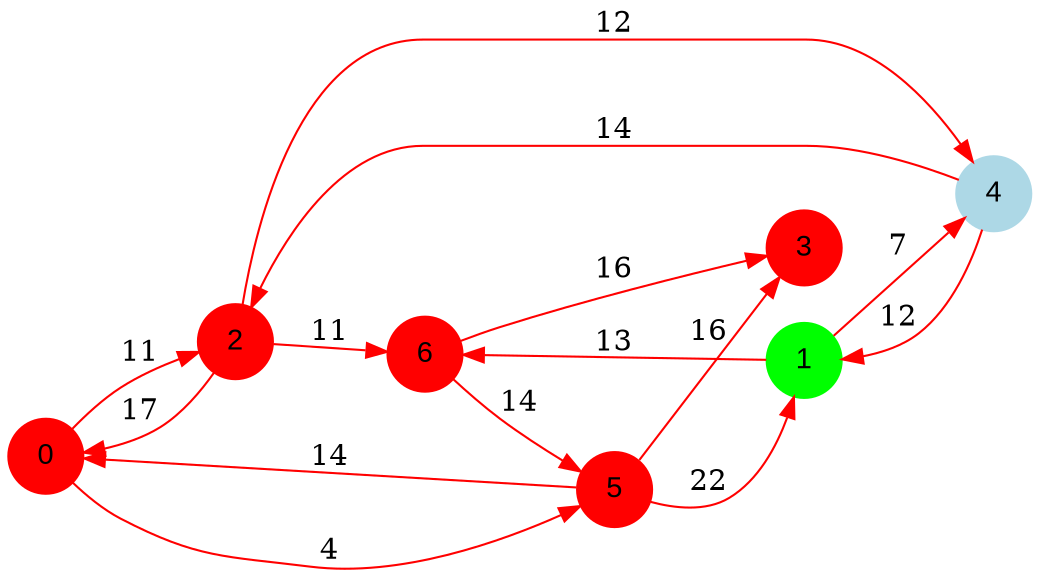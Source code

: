 digraph graphe {
rankdir = LR;
edge [color=red];
0 [fontname="Arial", shape = circle, color=red, style=filled];
1 [fontname="Arial", shape = circle, color=green, style=filled];
2 [fontname="Arial", shape = circle, color=red, style=filled];
3 [fontname="Arial", shape = circle, color=red, style=filled];
4 [fontname="Arial", shape = circle, color=lightblue, style=filled];
5 [fontname="Arial", shape = circle, color=red, style=filled];
6 [fontname="Arial", shape = circle, color=red, style=filled];
	0 -> 2 [label = "11"];
	0 -> 5 [label = "4"];
	1 -> 4 [label = "7"];
	1 -> 6 [label = "13"];
	2 -> 0 [label = "17"];
	2 -> 4 [label = "12"];
	2 -> 6 [label = "11"];
	4 -> 1 [label = "12"];
	4 -> 2 [label = "14"];
	5 -> 0 [label = "14"];
	5 -> 1 [label = "22"];
	5 -> 3 [label = "16"];
	6 -> 3 [label = "16"];
	6 -> 5 [label = "14"];
}